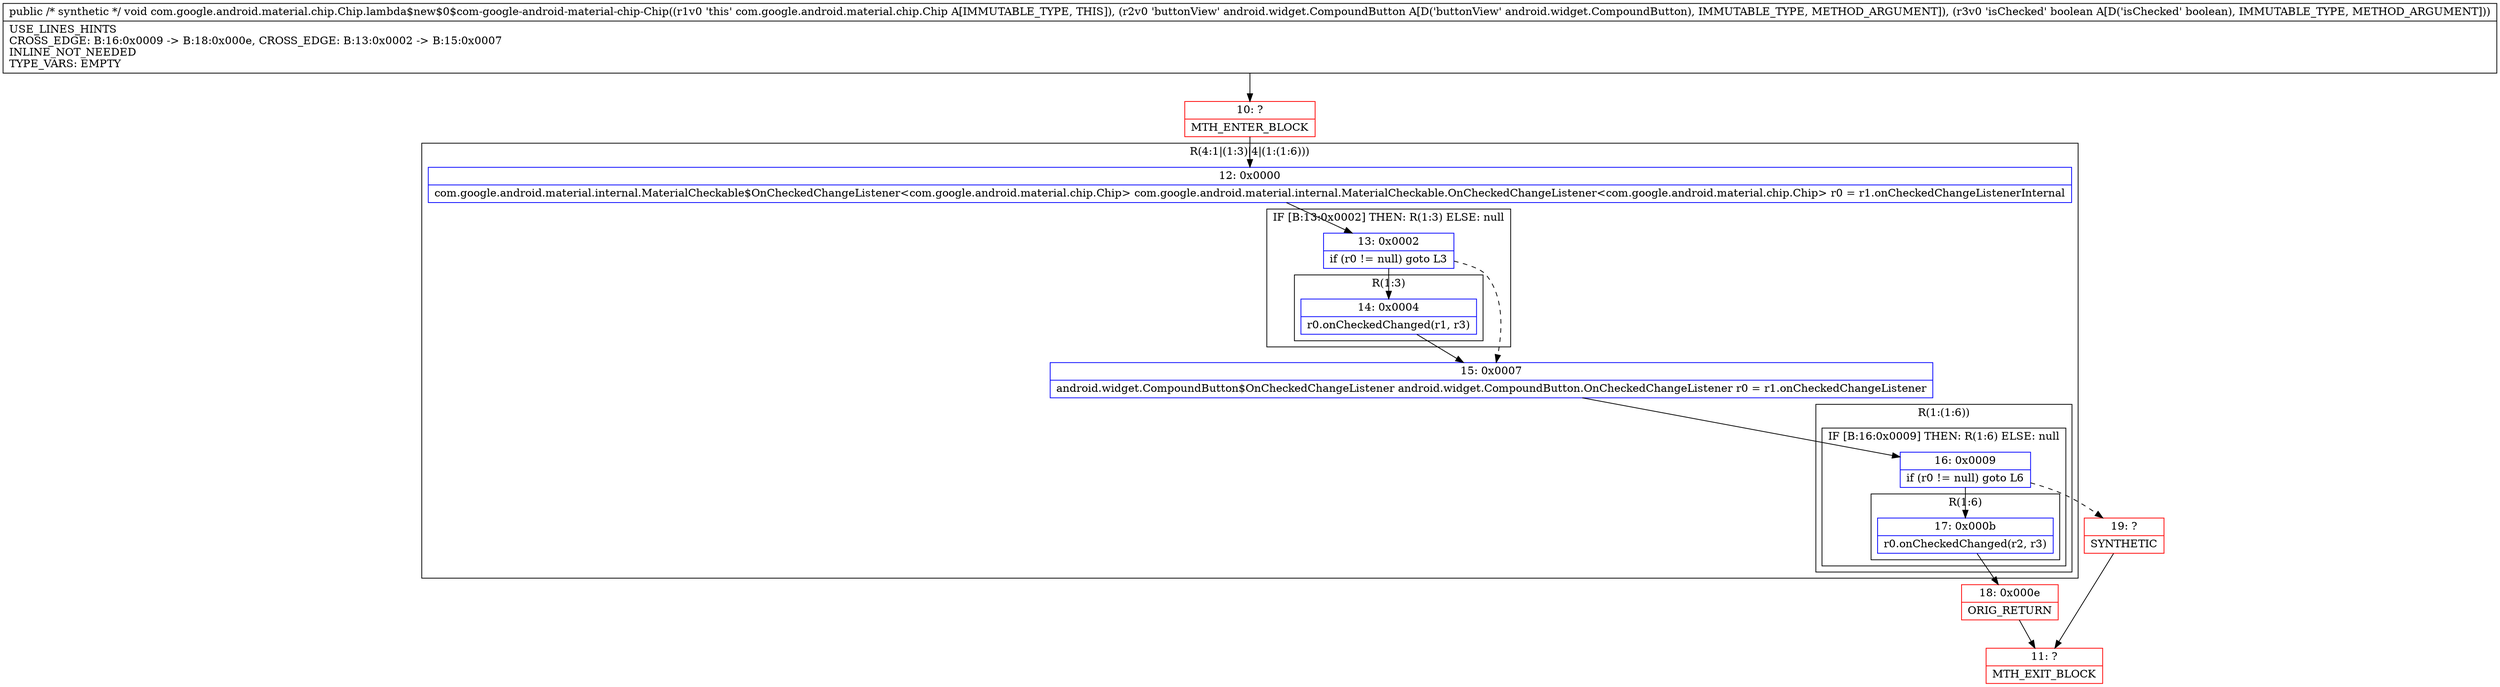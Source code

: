 digraph "CFG forcom.google.android.material.chip.Chip.lambda$new$0$com\-google\-android\-material\-chip\-Chip(Landroid\/widget\/CompoundButton;Z)V" {
subgraph cluster_Region_1297840150 {
label = "R(4:1|(1:3)|4|(1:(1:6)))";
node [shape=record,color=blue];
Node_12 [shape=record,label="{12\:\ 0x0000|com.google.android.material.internal.MaterialCheckable$OnCheckedChangeListener\<com.google.android.material.chip.Chip\> com.google.android.material.internal.MaterialCheckable.OnCheckedChangeListener\<com.google.android.material.chip.Chip\> r0 = r1.onCheckedChangeListenerInternal\l}"];
subgraph cluster_IfRegion_977397940 {
label = "IF [B:13:0x0002] THEN: R(1:3) ELSE: null";
node [shape=record,color=blue];
Node_13 [shape=record,label="{13\:\ 0x0002|if (r0 != null) goto L3\l}"];
subgraph cluster_Region_1672890073 {
label = "R(1:3)";
node [shape=record,color=blue];
Node_14 [shape=record,label="{14\:\ 0x0004|r0.onCheckedChanged(r1, r3)\l}"];
}
}
Node_15 [shape=record,label="{15\:\ 0x0007|android.widget.CompoundButton$OnCheckedChangeListener android.widget.CompoundButton.OnCheckedChangeListener r0 = r1.onCheckedChangeListener\l}"];
subgraph cluster_Region_104741237 {
label = "R(1:(1:6))";
node [shape=record,color=blue];
subgraph cluster_IfRegion_1055374281 {
label = "IF [B:16:0x0009] THEN: R(1:6) ELSE: null";
node [shape=record,color=blue];
Node_16 [shape=record,label="{16\:\ 0x0009|if (r0 != null) goto L6\l}"];
subgraph cluster_Region_678100939 {
label = "R(1:6)";
node [shape=record,color=blue];
Node_17 [shape=record,label="{17\:\ 0x000b|r0.onCheckedChanged(r2, r3)\l}"];
}
}
}
}
Node_10 [shape=record,color=red,label="{10\:\ ?|MTH_ENTER_BLOCK\l}"];
Node_18 [shape=record,color=red,label="{18\:\ 0x000e|ORIG_RETURN\l}"];
Node_11 [shape=record,color=red,label="{11\:\ ?|MTH_EXIT_BLOCK\l}"];
Node_19 [shape=record,color=red,label="{19\:\ ?|SYNTHETIC\l}"];
MethodNode[shape=record,label="{public \/* synthetic *\/ void com.google.android.material.chip.Chip.lambda$new$0$com\-google\-android\-material\-chip\-Chip((r1v0 'this' com.google.android.material.chip.Chip A[IMMUTABLE_TYPE, THIS]), (r2v0 'buttonView' android.widget.CompoundButton A[D('buttonView' android.widget.CompoundButton), IMMUTABLE_TYPE, METHOD_ARGUMENT]), (r3v0 'isChecked' boolean A[D('isChecked' boolean), IMMUTABLE_TYPE, METHOD_ARGUMENT]))  | USE_LINES_HINTS\lCROSS_EDGE: B:16:0x0009 \-\> B:18:0x000e, CROSS_EDGE: B:13:0x0002 \-\> B:15:0x0007\lINLINE_NOT_NEEDED\lTYPE_VARS: EMPTY\l}"];
MethodNode -> Node_10;Node_12 -> Node_13;
Node_13 -> Node_14;
Node_13 -> Node_15[style=dashed];
Node_14 -> Node_15;
Node_15 -> Node_16;
Node_16 -> Node_17;
Node_16 -> Node_19[style=dashed];
Node_17 -> Node_18;
Node_10 -> Node_12;
Node_18 -> Node_11;
Node_19 -> Node_11;
}

